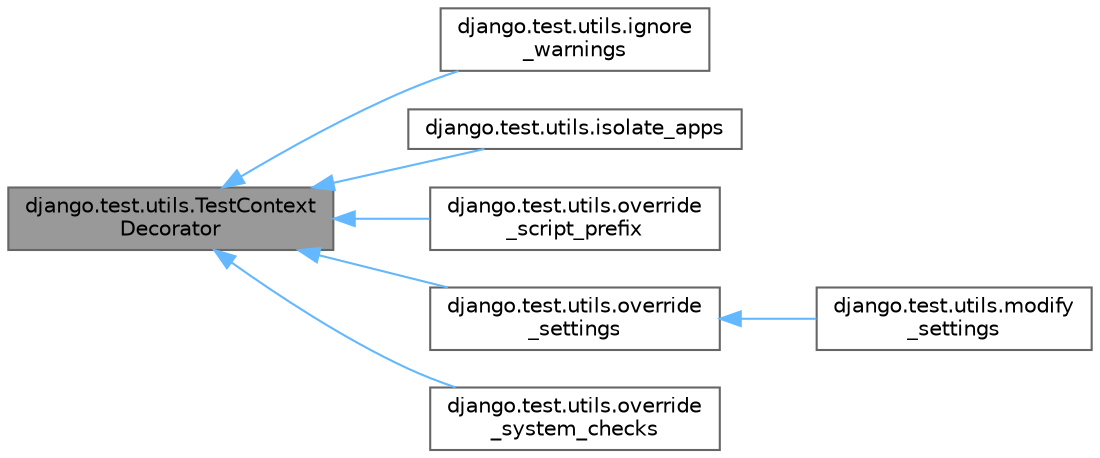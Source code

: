 digraph "django.test.utils.TestContextDecorator"
{
 // LATEX_PDF_SIZE
  bgcolor="transparent";
  edge [fontname=Helvetica,fontsize=10,labelfontname=Helvetica,labelfontsize=10];
  node [fontname=Helvetica,fontsize=10,shape=box,height=0.2,width=0.4];
  rankdir="LR";
  Node1 [id="Node000001",label="django.test.utils.TestContext\lDecorator",height=0.2,width=0.4,color="gray40", fillcolor="grey60", style="filled", fontcolor="black",tooltip=" "];
  Node1 -> Node2 [id="edge1_Node000001_Node000002",dir="back",color="steelblue1",style="solid",tooltip=" "];
  Node2 [id="Node000002",label="django.test.utils.ignore\l_warnings",height=0.2,width=0.4,color="gray40", fillcolor="white", style="filled",URL="$classdjango_1_1test_1_1utils_1_1ignore__warnings.html",tooltip=" "];
  Node1 -> Node3 [id="edge2_Node000001_Node000003",dir="back",color="steelblue1",style="solid",tooltip=" "];
  Node3 [id="Node000003",label="django.test.utils.isolate_apps",height=0.2,width=0.4,color="gray40", fillcolor="white", style="filled",URL="$classdjango_1_1test_1_1utils_1_1isolate__apps.html",tooltip=" "];
  Node1 -> Node4 [id="edge3_Node000001_Node000004",dir="back",color="steelblue1",style="solid",tooltip=" "];
  Node4 [id="Node000004",label="django.test.utils.override\l_script_prefix",height=0.2,width=0.4,color="gray40", fillcolor="white", style="filled",URL="$classdjango_1_1test_1_1utils_1_1override__script__prefix.html",tooltip=" "];
  Node1 -> Node5 [id="edge4_Node000001_Node000005",dir="back",color="steelblue1",style="solid",tooltip=" "];
  Node5 [id="Node000005",label="django.test.utils.override\l_settings",height=0.2,width=0.4,color="gray40", fillcolor="white", style="filled",URL="$classdjango_1_1test_1_1utils_1_1override__settings.html",tooltip=" "];
  Node5 -> Node6 [id="edge5_Node000005_Node000006",dir="back",color="steelblue1",style="solid",tooltip=" "];
  Node6 [id="Node000006",label="django.test.utils.modify\l_settings",height=0.2,width=0.4,color="gray40", fillcolor="white", style="filled",URL="$classdjango_1_1test_1_1utils_1_1modify__settings.html",tooltip=" "];
  Node1 -> Node7 [id="edge6_Node000001_Node000007",dir="back",color="steelblue1",style="solid",tooltip=" "];
  Node7 [id="Node000007",label="django.test.utils.override\l_system_checks",height=0.2,width=0.4,color="gray40", fillcolor="white", style="filled",URL="$classdjango_1_1test_1_1utils_1_1override__system__checks.html",tooltip=" "];
}
